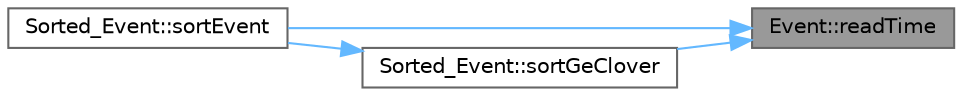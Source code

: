 digraph "Event::readTime"
{
 // LATEX_PDF_SIZE
  bgcolor="transparent";
  edge [fontname=Helvetica,fontsize=10,labelfontname=Helvetica,labelfontsize=10];
  node [fontname=Helvetica,fontsize=10,shape=box,height=0.2,width=0.4];
  rankdir="RL";
  Node1 [id="Node000001",label="Event::readTime",height=0.2,width=0.4,color="gray40", fillcolor="grey60", style="filled", fontcolor="black",tooltip=" "];
  Node1 -> Node2 [id="edge1_Node000001_Node000002",dir="back",color="steelblue1",style="solid",tooltip=" "];
  Node2 [id="Node000002",label="Sorted_Event::sortEvent",height=0.2,width=0.4,color="grey40", fillcolor="white", style="filled",URL="$class_sorted___event.html#a526eefb6a423a59ff6096766c04c98e2",tooltip=" "];
  Node1 -> Node3 [id="edge2_Node000001_Node000003",dir="back",color="steelblue1",style="solid",tooltip=" "];
  Node3 [id="Node000003",label="Sorted_Event::sortGeClover",height=0.2,width=0.4,color="grey40", fillcolor="white", style="filled",URL="$class_sorted___event.html#a868a20701f8be649bbaf0a0366c378d0",tooltip=" "];
  Node3 -> Node2 [id="edge3_Node000003_Node000002",dir="back",color="steelblue1",style="solid",tooltip=" "];
}
